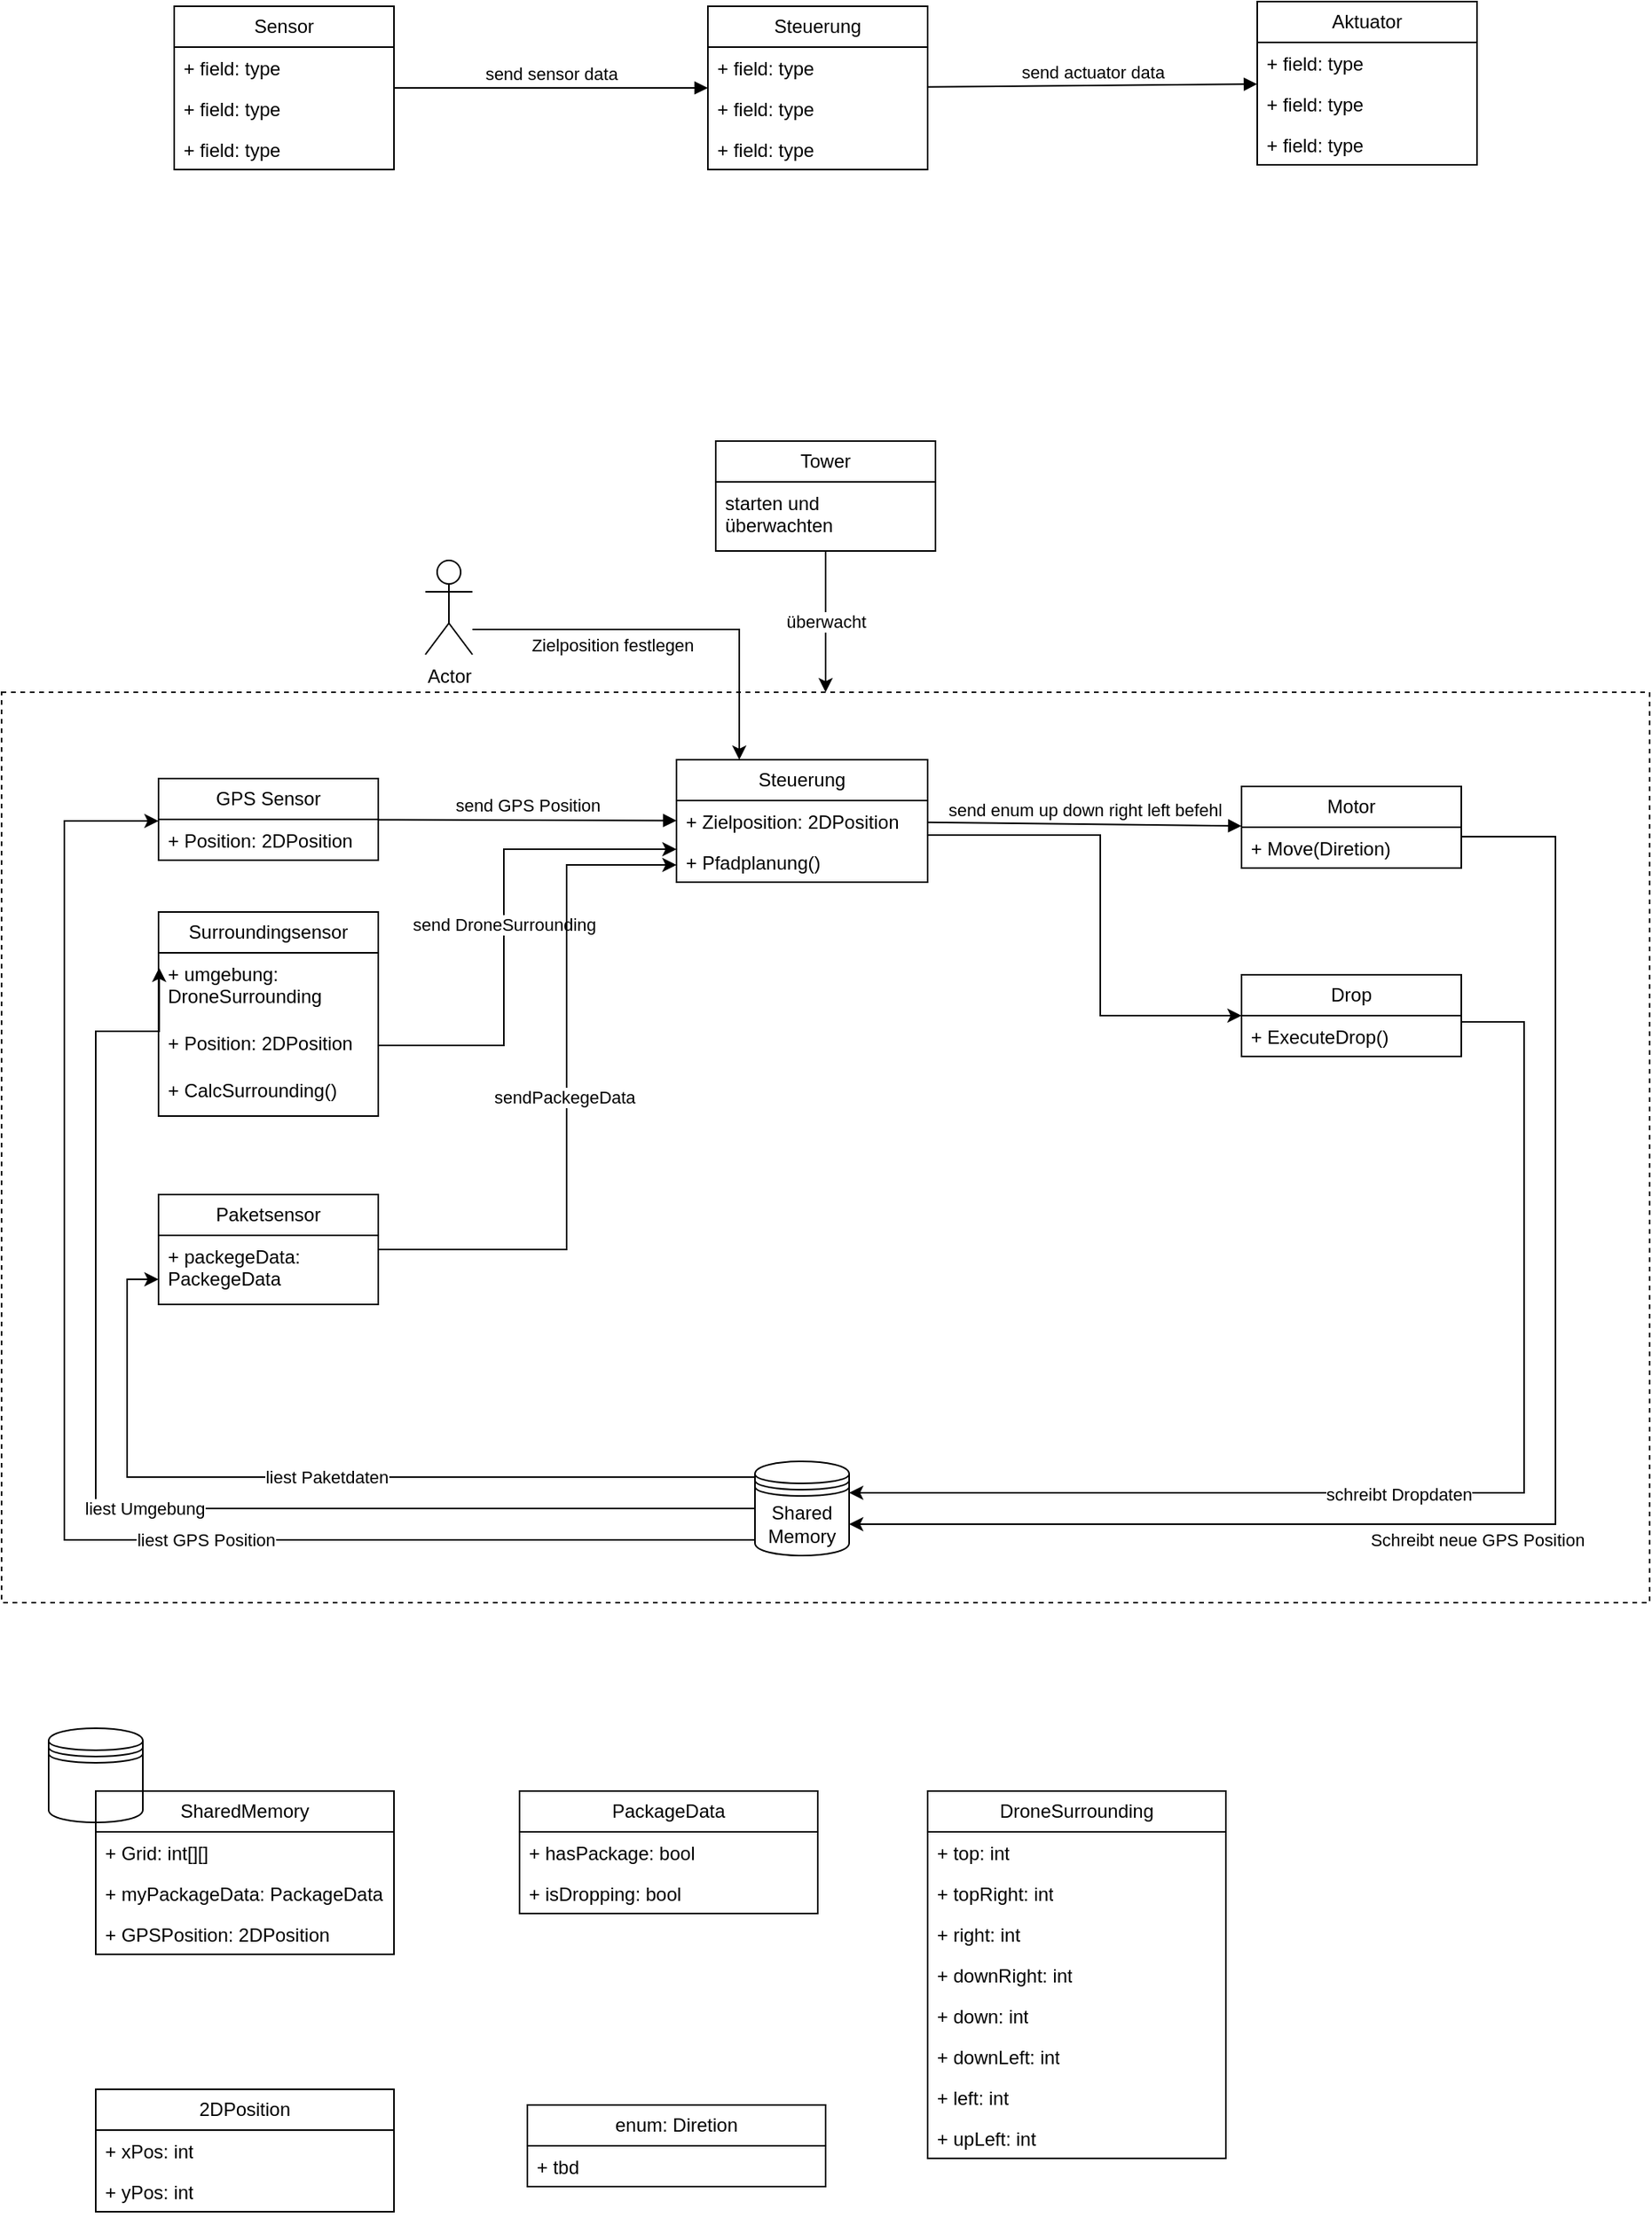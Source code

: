 <mxfile version="22.1.7" type="github">
  <diagram name="Seite-1" id="uK9_VTooxn9uTFpsE9W-">
    <mxGraphModel dx="1164" dy="785" grid="1" gridSize="10" guides="1" tooltips="1" connect="1" arrows="1" fold="1" page="1" pageScale="1" pageWidth="1169" pageHeight="1654" math="0" shadow="0">
      <root>
        <mxCell id="0" />
        <mxCell id="1" parent="0" />
        <mxCell id="3mQXkVAzB7dy_7FPCYIS-32" value="" style="rounded=0;whiteSpace=wrap;html=1;fillColor=none;dashed=1;movable=0;resizable=0;rotatable=0;deletable=0;editable=0;locked=1;connectable=0;" parent="1" vertex="1">
          <mxGeometry x="60" y="560" width="1050" height="580" as="geometry" />
        </mxCell>
        <mxCell id="Iah4EhmPaZAWbCJX25yF-1" value="Sensor" style="swimlane;fontStyle=0;childLayout=stackLayout;horizontal=1;startSize=26;fillColor=none;horizontalStack=0;resizeParent=1;resizeParentMax=0;resizeLast=0;collapsible=1;marginBottom=0;whiteSpace=wrap;html=1;" parent="1" vertex="1">
          <mxGeometry x="170" y="123" width="140" height="104" as="geometry" />
        </mxCell>
        <mxCell id="Iah4EhmPaZAWbCJX25yF-2" value="+ field: type" style="text;strokeColor=none;fillColor=none;align=left;verticalAlign=top;spacingLeft=4;spacingRight=4;overflow=hidden;rotatable=0;points=[[0,0.5],[1,0.5]];portConstraint=eastwest;whiteSpace=wrap;html=1;" parent="Iah4EhmPaZAWbCJX25yF-1" vertex="1">
          <mxGeometry y="26" width="140" height="26" as="geometry" />
        </mxCell>
        <mxCell id="Iah4EhmPaZAWbCJX25yF-3" value="+ field: type" style="text;strokeColor=none;fillColor=none;align=left;verticalAlign=top;spacingLeft=4;spacingRight=4;overflow=hidden;rotatable=0;points=[[0,0.5],[1,0.5]];portConstraint=eastwest;whiteSpace=wrap;html=1;" parent="Iah4EhmPaZAWbCJX25yF-1" vertex="1">
          <mxGeometry y="52" width="140" height="26" as="geometry" />
        </mxCell>
        <mxCell id="Iah4EhmPaZAWbCJX25yF-4" value="+ field: type" style="text;strokeColor=none;fillColor=none;align=left;verticalAlign=top;spacingLeft=4;spacingRight=4;overflow=hidden;rotatable=0;points=[[0,0.5],[1,0.5]];portConstraint=eastwest;whiteSpace=wrap;html=1;" parent="Iah4EhmPaZAWbCJX25yF-1" vertex="1">
          <mxGeometry y="78" width="140" height="26" as="geometry" />
        </mxCell>
        <mxCell id="Iah4EhmPaZAWbCJX25yF-5" value="Steuerung" style="swimlane;fontStyle=0;childLayout=stackLayout;horizontal=1;startSize=26;fillColor=none;horizontalStack=0;resizeParent=1;resizeParentMax=0;resizeLast=0;collapsible=1;marginBottom=0;whiteSpace=wrap;html=1;" parent="1" vertex="1">
          <mxGeometry x="510" y="123" width="140" height="104" as="geometry" />
        </mxCell>
        <mxCell id="Iah4EhmPaZAWbCJX25yF-6" value="+ field: type" style="text;strokeColor=none;fillColor=none;align=left;verticalAlign=top;spacingLeft=4;spacingRight=4;overflow=hidden;rotatable=0;points=[[0,0.5],[1,0.5]];portConstraint=eastwest;whiteSpace=wrap;html=1;" parent="Iah4EhmPaZAWbCJX25yF-5" vertex="1">
          <mxGeometry y="26" width="140" height="26" as="geometry" />
        </mxCell>
        <mxCell id="Iah4EhmPaZAWbCJX25yF-7" value="+ field: type" style="text;strokeColor=none;fillColor=none;align=left;verticalAlign=top;spacingLeft=4;spacingRight=4;overflow=hidden;rotatable=0;points=[[0,0.5],[1,0.5]];portConstraint=eastwest;whiteSpace=wrap;html=1;" parent="Iah4EhmPaZAWbCJX25yF-5" vertex="1">
          <mxGeometry y="52" width="140" height="26" as="geometry" />
        </mxCell>
        <mxCell id="Iah4EhmPaZAWbCJX25yF-8" value="+ field: type" style="text;strokeColor=none;fillColor=none;align=left;verticalAlign=top;spacingLeft=4;spacingRight=4;overflow=hidden;rotatable=0;points=[[0,0.5],[1,0.5]];portConstraint=eastwest;whiteSpace=wrap;html=1;" parent="Iah4EhmPaZAWbCJX25yF-5" vertex="1">
          <mxGeometry y="78" width="140" height="26" as="geometry" />
        </mxCell>
        <mxCell id="Iah4EhmPaZAWbCJX25yF-9" value="Aktuator" style="swimlane;fontStyle=0;childLayout=stackLayout;horizontal=1;startSize=26;fillColor=none;horizontalStack=0;resizeParent=1;resizeParentMax=0;resizeLast=0;collapsible=1;marginBottom=0;whiteSpace=wrap;html=1;" parent="1" vertex="1">
          <mxGeometry x="860" y="120" width="140" height="104" as="geometry" />
        </mxCell>
        <mxCell id="Iah4EhmPaZAWbCJX25yF-10" value="+ field: type" style="text;strokeColor=none;fillColor=none;align=left;verticalAlign=top;spacingLeft=4;spacingRight=4;overflow=hidden;rotatable=0;points=[[0,0.5],[1,0.5]];portConstraint=eastwest;whiteSpace=wrap;html=1;" parent="Iah4EhmPaZAWbCJX25yF-9" vertex="1">
          <mxGeometry y="26" width="140" height="26" as="geometry" />
        </mxCell>
        <mxCell id="Iah4EhmPaZAWbCJX25yF-11" value="+ field: type" style="text;strokeColor=none;fillColor=none;align=left;verticalAlign=top;spacingLeft=4;spacingRight=4;overflow=hidden;rotatable=0;points=[[0,0.5],[1,0.5]];portConstraint=eastwest;whiteSpace=wrap;html=1;" parent="Iah4EhmPaZAWbCJX25yF-9" vertex="1">
          <mxGeometry y="52" width="140" height="26" as="geometry" />
        </mxCell>
        <mxCell id="Iah4EhmPaZAWbCJX25yF-12" value="+ field: type" style="text;strokeColor=none;fillColor=none;align=left;verticalAlign=top;spacingLeft=4;spacingRight=4;overflow=hidden;rotatable=0;points=[[0,0.5],[1,0.5]];portConstraint=eastwest;whiteSpace=wrap;html=1;" parent="Iah4EhmPaZAWbCJX25yF-9" vertex="1">
          <mxGeometry y="78" width="140" height="26" as="geometry" />
        </mxCell>
        <mxCell id="Iah4EhmPaZAWbCJX25yF-13" value="send sensor data" style="html=1;verticalAlign=bottom;endArrow=block;curved=0;rounded=0;" parent="1" source="Iah4EhmPaZAWbCJX25yF-1" target="Iah4EhmPaZAWbCJX25yF-5" edge="1">
          <mxGeometry width="80" relative="1" as="geometry">
            <mxPoint x="360" y="173" as="sourcePoint" />
            <mxPoint x="440" y="173" as="targetPoint" />
          </mxGeometry>
        </mxCell>
        <mxCell id="Iah4EhmPaZAWbCJX25yF-14" value="send actuator data" style="html=1;verticalAlign=bottom;endArrow=block;curved=0;rounded=0;" parent="1" source="Iah4EhmPaZAWbCJX25yF-5" target="Iah4EhmPaZAWbCJX25yF-9" edge="1">
          <mxGeometry width="80" relative="1" as="geometry">
            <mxPoint x="690" y="173" as="sourcePoint" />
            <mxPoint x="810" y="173" as="targetPoint" />
          </mxGeometry>
        </mxCell>
        <mxCell id="3mQXkVAzB7dy_7FPCYIS-1" value="GPS Sensor" style="swimlane;fontStyle=0;childLayout=stackLayout;horizontal=1;startSize=26;fillColor=none;horizontalStack=0;resizeParent=1;resizeParentMax=0;resizeLast=0;collapsible=1;marginBottom=0;whiteSpace=wrap;html=1;" parent="1" vertex="1">
          <mxGeometry x="160" y="615" width="140" height="52" as="geometry" />
        </mxCell>
        <mxCell id="3mQXkVAzB7dy_7FPCYIS-2" value="+ Position: 2DPosition" style="text;strokeColor=none;fillColor=none;align=left;verticalAlign=top;spacingLeft=4;spacingRight=4;overflow=hidden;rotatable=0;points=[[0,0.5],[1,0.5]];portConstraint=eastwest;whiteSpace=wrap;html=1;" parent="3mQXkVAzB7dy_7FPCYIS-1" vertex="1">
          <mxGeometry y="26" width="140" height="26" as="geometry" />
        </mxCell>
        <mxCell id="3mQXkVAzB7dy_7FPCYIS-90" style="edgeStyle=orthogonalEdgeStyle;rounded=0;orthogonalLoop=1;jettySize=auto;html=1;" parent="1" source="3mQXkVAzB7dy_7FPCYIS-5" target="3mQXkVAzB7dy_7FPCYIS-21" edge="1">
          <mxGeometry relative="1" as="geometry">
            <Array as="points">
              <mxPoint x="760" y="651" />
              <mxPoint x="760" y="766" />
            </Array>
          </mxGeometry>
        </mxCell>
        <mxCell id="3mQXkVAzB7dy_7FPCYIS-5" value="Steuerung" style="swimlane;fontStyle=0;childLayout=stackLayout;horizontal=1;startSize=26;fillColor=none;horizontalStack=0;resizeParent=1;resizeParentMax=0;resizeLast=0;collapsible=1;marginBottom=0;whiteSpace=wrap;html=1;" parent="1" vertex="1">
          <mxGeometry x="490" y="603" width="160" height="78" as="geometry" />
        </mxCell>
        <mxCell id="3mQXkVAzB7dy_7FPCYIS-8" value="+ Zielposition: 2DPosition" style="text;strokeColor=none;fillColor=none;align=left;verticalAlign=top;spacingLeft=4;spacingRight=4;overflow=hidden;rotatable=0;points=[[0,0.5],[1,0.5]];portConstraint=eastwest;whiteSpace=wrap;html=1;" parent="3mQXkVAzB7dy_7FPCYIS-5" vertex="1">
          <mxGeometry y="26" width="160" height="26" as="geometry" />
        </mxCell>
        <mxCell id="3mQXkVAzB7dy_7FPCYIS-93" value="+ Pfadplanung()" style="text;strokeColor=none;fillColor=none;align=left;verticalAlign=top;spacingLeft=4;spacingRight=4;overflow=hidden;rotatable=0;points=[[0,0.5],[1,0.5]];portConstraint=eastwest;whiteSpace=wrap;html=1;" parent="3mQXkVAzB7dy_7FPCYIS-5" vertex="1">
          <mxGeometry y="52" width="160" height="26" as="geometry" />
        </mxCell>
        <mxCell id="3mQXkVAzB7dy_7FPCYIS-50" value="Schreibt neue GPS Position" style="edgeStyle=orthogonalEdgeStyle;rounded=0;orthogonalLoop=1;jettySize=auto;html=1;" parent="1" source="3mQXkVAzB7dy_7FPCYIS-9" edge="1">
          <mxGeometry x="0.156" y="10" relative="1" as="geometry">
            <mxPoint x="600" y="1090" as="targetPoint" />
            <Array as="points">
              <mxPoint x="1050" y="652" />
              <mxPoint x="1050" y="1090" />
            </Array>
            <mxPoint as="offset" />
          </mxGeometry>
        </mxCell>
        <mxCell id="3mQXkVAzB7dy_7FPCYIS-9" value="Motor" style="swimlane;fontStyle=0;childLayout=stackLayout;horizontal=1;startSize=26;fillColor=none;horizontalStack=0;resizeParent=1;resizeParentMax=0;resizeLast=0;collapsible=1;marginBottom=0;whiteSpace=wrap;html=1;" parent="1" vertex="1">
          <mxGeometry x="850" y="620" width="140" height="52" as="geometry" />
        </mxCell>
        <mxCell id="3mQXkVAzB7dy_7FPCYIS-10" value="+ Move(Diretion)" style="text;strokeColor=none;fillColor=none;align=left;verticalAlign=top;spacingLeft=4;spacingRight=4;overflow=hidden;rotatable=0;points=[[0,0.5],[1,0.5]];portConstraint=eastwest;whiteSpace=wrap;html=1;" parent="3mQXkVAzB7dy_7FPCYIS-9" vertex="1">
          <mxGeometry y="26" width="140" height="26" as="geometry" />
        </mxCell>
        <mxCell id="3mQXkVAzB7dy_7FPCYIS-13" value="send GPS Position" style="html=1;verticalAlign=bottom;endArrow=block;curved=0;rounded=0;" parent="1" source="3mQXkVAzB7dy_7FPCYIS-1" target="3mQXkVAzB7dy_7FPCYIS-5" edge="1">
          <mxGeometry width="80" relative="1" as="geometry">
            <mxPoint x="350" y="653" as="sourcePoint" />
            <mxPoint x="430" y="653" as="targetPoint" />
          </mxGeometry>
        </mxCell>
        <mxCell id="3mQXkVAzB7dy_7FPCYIS-14" value="send enum up down right left befehl" style="html=1;verticalAlign=bottom;endArrow=block;curved=0;rounded=0;" parent="1" source="3mQXkVAzB7dy_7FPCYIS-5" target="3mQXkVAzB7dy_7FPCYIS-9" edge="1">
          <mxGeometry width="80" relative="1" as="geometry">
            <mxPoint x="680" y="653" as="sourcePoint" />
            <mxPoint x="800" y="653" as="targetPoint" />
          </mxGeometry>
        </mxCell>
        <mxCell id="3mQXkVAzB7dy_7FPCYIS-85" value="send&amp;nbsp;DroneSurrounding" style="edgeStyle=orthogonalEdgeStyle;rounded=0;orthogonalLoop=1;jettySize=auto;html=1;" parent="1" edge="1">
          <mxGeometry relative="1" as="geometry">
            <mxPoint x="490" y="660" as="targetPoint" />
            <mxPoint x="300" y="785.034" as="sourcePoint" />
            <Array as="points">
              <mxPoint x="380" y="785" />
              <mxPoint x="380" y="660" />
            </Array>
          </mxGeometry>
        </mxCell>
        <mxCell id="3mQXkVAzB7dy_7FPCYIS-16" value="Surroundingsensor" style="swimlane;fontStyle=0;childLayout=stackLayout;horizontal=1;startSize=26;fillColor=none;horizontalStack=0;resizeParent=1;resizeParentMax=0;resizeLast=0;collapsible=1;marginBottom=0;whiteSpace=wrap;html=1;" parent="1" vertex="1">
          <mxGeometry x="160" y="700" width="140" height="130" as="geometry" />
        </mxCell>
        <mxCell id="3mQXkVAzB7dy_7FPCYIS-17" value="+ umgebung: DroneSurrounding" style="text;strokeColor=none;fillColor=none;align=left;verticalAlign=top;spacingLeft=4;spacingRight=4;overflow=hidden;rotatable=0;points=[[0,0.5],[1,0.5]];portConstraint=eastwest;whiteSpace=wrap;html=1;" parent="3mQXkVAzB7dy_7FPCYIS-16" vertex="1">
          <mxGeometry y="26" width="140" height="44" as="geometry" />
        </mxCell>
        <mxCell id="3mQXkVAzB7dy_7FPCYIS-95" value="+ Position: 2DPosition" style="text;strokeColor=none;fillColor=none;align=left;verticalAlign=top;spacingLeft=4;spacingRight=4;overflow=hidden;rotatable=0;points=[[0,0.5],[1,0.5]];portConstraint=eastwest;whiteSpace=wrap;html=1;" parent="3mQXkVAzB7dy_7FPCYIS-16" vertex="1">
          <mxGeometry y="70" width="140" height="30" as="geometry" />
        </mxCell>
        <mxCell id="3mQXkVAzB7dy_7FPCYIS-94" value="+ CalcSurrounding()" style="text;strokeColor=none;fillColor=none;align=left;verticalAlign=top;spacingLeft=4;spacingRight=4;overflow=hidden;rotatable=0;points=[[0,0.5],[1,0.5]];portConstraint=eastwest;whiteSpace=wrap;html=1;" parent="3mQXkVAzB7dy_7FPCYIS-16" vertex="1">
          <mxGeometry y="100" width="140" height="30" as="geometry" />
        </mxCell>
        <mxCell id="3mQXkVAzB7dy_7FPCYIS-21" value="Drop" style="swimlane;fontStyle=0;childLayout=stackLayout;horizontal=1;startSize=26;fillColor=none;horizontalStack=0;resizeParent=1;resizeParentMax=0;resizeLast=0;collapsible=1;marginBottom=0;whiteSpace=wrap;html=1;" parent="1" vertex="1">
          <mxGeometry x="850" y="740" width="140" height="52" as="geometry" />
        </mxCell>
        <mxCell id="3mQXkVAzB7dy_7FPCYIS-22" value="+ ExecuteDrop()" style="text;strokeColor=none;fillColor=none;align=left;verticalAlign=top;spacingLeft=4;spacingRight=4;overflow=hidden;rotatable=0;points=[[0,0.5],[1,0.5]];portConstraint=eastwest;whiteSpace=wrap;html=1;" parent="3mQXkVAzB7dy_7FPCYIS-21" vertex="1">
          <mxGeometry y="26" width="140" height="26" as="geometry" />
        </mxCell>
        <mxCell id="3mQXkVAzB7dy_7FPCYIS-35" value="überwacht" style="edgeStyle=orthogonalEdgeStyle;rounded=0;orthogonalLoop=1;jettySize=auto;html=1;" parent="1" source="3mQXkVAzB7dy_7FPCYIS-28" target="3mQXkVAzB7dy_7FPCYIS-32" edge="1">
          <mxGeometry relative="1" as="geometry" />
        </mxCell>
        <mxCell id="3mQXkVAzB7dy_7FPCYIS-28" value="Tower" style="swimlane;fontStyle=0;childLayout=stackLayout;horizontal=1;startSize=26;fillColor=none;horizontalStack=0;resizeParent=1;resizeParentMax=0;resizeLast=0;collapsible=1;marginBottom=0;whiteSpace=wrap;html=1;" parent="1" vertex="1">
          <mxGeometry x="515" y="400" width="140" height="70" as="geometry" />
        </mxCell>
        <mxCell id="3mQXkVAzB7dy_7FPCYIS-29" value="starten und überwachten" style="text;strokeColor=none;fillColor=none;align=left;verticalAlign=top;spacingLeft=4;spacingRight=4;overflow=hidden;rotatable=0;points=[[0,0.5],[1,0.5]];portConstraint=eastwest;whiteSpace=wrap;html=1;" parent="3mQXkVAzB7dy_7FPCYIS-28" vertex="1">
          <mxGeometry y="26" width="140" height="44" as="geometry" />
        </mxCell>
        <mxCell id="3mQXkVAzB7dy_7FPCYIS-36" value="Actor" style="shape=umlActor;verticalLabelPosition=bottom;verticalAlign=top;html=1;outlineConnect=0;" parent="1" vertex="1">
          <mxGeometry x="330" y="476" width="30" height="60" as="geometry" />
        </mxCell>
        <mxCell id="3mQXkVAzB7dy_7FPCYIS-41" value="Zielposition festlegen" style="edgeStyle=orthogonalEdgeStyle;rounded=0;orthogonalLoop=1;jettySize=auto;html=1;entryX=0.25;entryY=0;entryDx=0;entryDy=0;" parent="1" source="3mQXkVAzB7dy_7FPCYIS-36" target="3mQXkVAzB7dy_7FPCYIS-5" edge="1">
          <mxGeometry x="-0.302" y="-10" relative="1" as="geometry">
            <Array as="points">
              <mxPoint x="395" y="520" />
              <mxPoint x="535" y="520" />
            </Array>
            <mxPoint as="offset" />
          </mxGeometry>
        </mxCell>
        <mxCell id="3mQXkVAzB7dy_7FPCYIS-92" value="sendPackegeData&amp;nbsp;" style="edgeStyle=orthogonalEdgeStyle;rounded=0;orthogonalLoop=1;jettySize=auto;html=1;" parent="1" source="3mQXkVAzB7dy_7FPCYIS-44" target="3mQXkVAzB7dy_7FPCYIS-5" edge="1">
          <mxGeometry relative="1" as="geometry">
            <Array as="points">
              <mxPoint x="420" y="915" />
              <mxPoint x="420" y="670" />
            </Array>
          </mxGeometry>
        </mxCell>
        <mxCell id="3mQXkVAzB7dy_7FPCYIS-44" value="Paketsensor" style="swimlane;fontStyle=0;childLayout=stackLayout;horizontal=1;startSize=26;fillColor=none;horizontalStack=0;resizeParent=1;resizeParentMax=0;resizeLast=0;collapsible=1;marginBottom=0;whiteSpace=wrap;html=1;" parent="1" vertex="1">
          <mxGeometry x="160" y="880" width="140" height="70" as="geometry" />
        </mxCell>
        <mxCell id="3mQXkVAzB7dy_7FPCYIS-45" value="+ packegeData: PackegeData" style="text;strokeColor=none;fillColor=none;align=left;verticalAlign=top;spacingLeft=4;spacingRight=4;overflow=hidden;rotatable=0;points=[[0,0.5],[1,0.5]];portConstraint=eastwest;whiteSpace=wrap;html=1;" parent="3mQXkVAzB7dy_7FPCYIS-44" vertex="1">
          <mxGeometry y="26" width="140" height="44" as="geometry" />
        </mxCell>
        <mxCell id="3mQXkVAzB7dy_7FPCYIS-66" value="liest GPS Position" style="edgeStyle=orthogonalEdgeStyle;rounded=0;orthogonalLoop=1;jettySize=auto;html=1;" parent="1" source="3mQXkVAzB7dy_7FPCYIS-49" target="3mQXkVAzB7dy_7FPCYIS-1" edge="1">
          <mxGeometry x="-0.269" relative="1" as="geometry">
            <Array as="points">
              <mxPoint x="100" y="1100" />
              <mxPoint x="100" y="642" />
            </Array>
            <mxPoint as="offset" />
          </mxGeometry>
        </mxCell>
        <mxCell id="3mQXkVAzB7dy_7FPCYIS-49" value="Shared&lt;br&gt;Memory" style="shape=datastore;whiteSpace=wrap;html=1;" parent="1" vertex="1">
          <mxGeometry x="540" y="1050" width="60" height="60" as="geometry" />
        </mxCell>
        <mxCell id="3mQXkVAzB7dy_7FPCYIS-51" value="schreibt Dropdaten" style="edgeStyle=orthogonalEdgeStyle;rounded=0;orthogonalLoop=1;jettySize=auto;html=1;entryX=1;entryY=0.5;entryDx=0;entryDy=0;" parent="1" edge="1">
          <mxGeometry x="0.089" y="1" relative="1" as="geometry">
            <mxPoint x="600" y="1070.97" as="targetPoint" />
            <mxPoint x="990" y="770.004" as="sourcePoint" />
            <Array as="points">
              <mxPoint x="1030" y="770" />
              <mxPoint x="1030" y="1070" />
              <mxPoint x="600" y="1070" />
            </Array>
            <mxPoint as="offset" />
          </mxGeometry>
        </mxCell>
        <mxCell id="3mQXkVAzB7dy_7FPCYIS-53" value="" style="shape=datastore;whiteSpace=wrap;html=1;" parent="1" vertex="1">
          <mxGeometry x="90" y="1220" width="60" height="60" as="geometry" />
        </mxCell>
        <mxCell id="3mQXkVAzB7dy_7FPCYIS-56" value="SharedMemory" style="swimlane;fontStyle=0;childLayout=stackLayout;horizontal=1;startSize=26;fillColor=none;horizontalStack=0;resizeParent=1;resizeParentMax=0;resizeLast=0;collapsible=1;marginBottom=0;whiteSpace=wrap;html=1;" parent="1" vertex="1">
          <mxGeometry x="120" y="1260" width="190" height="104" as="geometry" />
        </mxCell>
        <mxCell id="3mQXkVAzB7dy_7FPCYIS-57" value="+ Grid: int[][]" style="text;strokeColor=none;fillColor=none;align=left;verticalAlign=top;spacingLeft=4;spacingRight=4;overflow=hidden;rotatable=0;points=[[0,0.5],[1,0.5]];portConstraint=eastwest;whiteSpace=wrap;html=1;" parent="3mQXkVAzB7dy_7FPCYIS-56" vertex="1">
          <mxGeometry y="26" width="190" height="26" as="geometry" />
        </mxCell>
        <mxCell id="3mQXkVAzB7dy_7FPCYIS-58" value="+ myPackageData:&amp;nbsp;PackageData" style="text;strokeColor=none;fillColor=none;align=left;verticalAlign=top;spacingLeft=4;spacingRight=4;overflow=hidden;rotatable=0;points=[[0,0.5],[1,0.5]];portConstraint=eastwest;whiteSpace=wrap;html=1;" parent="3mQXkVAzB7dy_7FPCYIS-56" vertex="1">
          <mxGeometry y="52" width="190" height="26" as="geometry" />
        </mxCell>
        <mxCell id="3mQXkVAzB7dy_7FPCYIS-60" value="+ GPSPosition: 2DPosition" style="text;strokeColor=none;fillColor=none;align=left;verticalAlign=top;spacingLeft=4;spacingRight=4;overflow=hidden;rotatable=0;points=[[0,0.5],[1,0.5]];portConstraint=eastwest;whiteSpace=wrap;html=1;" parent="3mQXkVAzB7dy_7FPCYIS-56" vertex="1">
          <mxGeometry y="78" width="190" height="26" as="geometry" />
        </mxCell>
        <mxCell id="3mQXkVAzB7dy_7FPCYIS-61" value="2DPosition" style="swimlane;fontStyle=0;childLayout=stackLayout;horizontal=1;startSize=26;fillColor=none;horizontalStack=0;resizeParent=1;resizeParentMax=0;resizeLast=0;collapsible=1;marginBottom=0;whiteSpace=wrap;html=1;" parent="1" vertex="1">
          <mxGeometry x="120" y="1450" width="190" height="78" as="geometry" />
        </mxCell>
        <mxCell id="3mQXkVAzB7dy_7FPCYIS-62" value="+ xPos: int" style="text;strokeColor=none;fillColor=none;align=left;verticalAlign=top;spacingLeft=4;spacingRight=4;overflow=hidden;rotatable=0;points=[[0,0.5],[1,0.5]];portConstraint=eastwest;whiteSpace=wrap;html=1;" parent="3mQXkVAzB7dy_7FPCYIS-61" vertex="1">
          <mxGeometry y="26" width="190" height="26" as="geometry" />
        </mxCell>
        <mxCell id="3mQXkVAzB7dy_7FPCYIS-63" value="+ yPos: int" style="text;strokeColor=none;fillColor=none;align=left;verticalAlign=top;spacingLeft=4;spacingRight=4;overflow=hidden;rotatable=0;points=[[0,0.5],[1,0.5]];portConstraint=eastwest;whiteSpace=wrap;html=1;" parent="3mQXkVAzB7dy_7FPCYIS-61" vertex="1">
          <mxGeometry y="52" width="190" height="26" as="geometry" />
        </mxCell>
        <mxCell id="3mQXkVAzB7dy_7FPCYIS-68" value="liest Umgebung" style="edgeStyle=orthogonalEdgeStyle;rounded=0;orthogonalLoop=1;jettySize=auto;html=1;entryX=-0.002;entryY=0.295;entryDx=0;entryDy=0;entryPerimeter=0;" parent="1" source="3mQXkVAzB7dy_7FPCYIS-49" edge="1">
          <mxGeometry relative="1" as="geometry">
            <Array as="points">
              <mxPoint x="120" y="1080" />
              <mxPoint x="120" y="800" />
            </Array>
          </mxGeometry>
        </mxCell>
        <mxCell id="3mQXkVAzB7dy_7FPCYIS-69" value="liest Paketdaten" style="edgeStyle=orthogonalEdgeStyle;rounded=0;orthogonalLoop=1;jettySize=auto;html=1;" parent="1" source="3mQXkVAzB7dy_7FPCYIS-49" target="3mQXkVAzB7dy_7FPCYIS-44" edge="1">
          <mxGeometry relative="1" as="geometry">
            <Array as="points">
              <mxPoint x="140" y="1060" />
              <mxPoint x="140" y="934" />
            </Array>
          </mxGeometry>
        </mxCell>
        <mxCell id="3mQXkVAzB7dy_7FPCYIS-70" value="DroneSurrounding" style="swimlane;fontStyle=0;childLayout=stackLayout;horizontal=1;startSize=26;fillColor=none;horizontalStack=0;resizeParent=1;resizeParentMax=0;resizeLast=0;collapsible=1;marginBottom=0;whiteSpace=wrap;html=1;" parent="1" vertex="1">
          <mxGeometry x="650" y="1260" width="190" height="234" as="geometry" />
        </mxCell>
        <mxCell id="3mQXkVAzB7dy_7FPCYIS-71" value="+ top: int" style="text;strokeColor=none;fillColor=none;align=left;verticalAlign=top;spacingLeft=4;spacingRight=4;overflow=hidden;rotatable=0;points=[[0,0.5],[1,0.5]];portConstraint=eastwest;whiteSpace=wrap;html=1;" parent="3mQXkVAzB7dy_7FPCYIS-70" vertex="1">
          <mxGeometry y="26" width="190" height="26" as="geometry" />
        </mxCell>
        <mxCell id="3mQXkVAzB7dy_7FPCYIS-72" value="+ topRight: int" style="text;strokeColor=none;fillColor=none;align=left;verticalAlign=top;spacingLeft=4;spacingRight=4;overflow=hidden;rotatable=0;points=[[0,0.5],[1,0.5]];portConstraint=eastwest;whiteSpace=wrap;html=1;" parent="3mQXkVAzB7dy_7FPCYIS-70" vertex="1">
          <mxGeometry y="52" width="190" height="26" as="geometry" />
        </mxCell>
        <mxCell id="3mQXkVAzB7dy_7FPCYIS-77" value="+ right: int" style="text;strokeColor=none;fillColor=none;align=left;verticalAlign=top;spacingLeft=4;spacingRight=4;overflow=hidden;rotatable=0;points=[[0,0.5],[1,0.5]];portConstraint=eastwest;whiteSpace=wrap;html=1;" parent="3mQXkVAzB7dy_7FPCYIS-70" vertex="1">
          <mxGeometry y="78" width="190" height="26" as="geometry" />
        </mxCell>
        <mxCell id="3mQXkVAzB7dy_7FPCYIS-78" value="+ downRight: int" style="text;strokeColor=none;fillColor=none;align=left;verticalAlign=top;spacingLeft=4;spacingRight=4;overflow=hidden;rotatable=0;points=[[0,0.5],[1,0.5]];portConstraint=eastwest;whiteSpace=wrap;html=1;" parent="3mQXkVAzB7dy_7FPCYIS-70" vertex="1">
          <mxGeometry y="104" width="190" height="26" as="geometry" />
        </mxCell>
        <mxCell id="3mQXkVAzB7dy_7FPCYIS-76" value="+ down: int" style="text;strokeColor=none;fillColor=none;align=left;verticalAlign=top;spacingLeft=4;spacingRight=4;overflow=hidden;rotatable=0;points=[[0,0.5],[1,0.5]];portConstraint=eastwest;whiteSpace=wrap;html=1;" parent="3mQXkVAzB7dy_7FPCYIS-70" vertex="1">
          <mxGeometry y="130" width="190" height="26" as="geometry" />
        </mxCell>
        <mxCell id="3mQXkVAzB7dy_7FPCYIS-75" value="+ downLeft: int" style="text;strokeColor=none;fillColor=none;align=left;verticalAlign=top;spacingLeft=4;spacingRight=4;overflow=hidden;rotatable=0;points=[[0,0.5],[1,0.5]];portConstraint=eastwest;whiteSpace=wrap;html=1;" parent="3mQXkVAzB7dy_7FPCYIS-70" vertex="1">
          <mxGeometry y="156" width="190" height="26" as="geometry" />
        </mxCell>
        <mxCell id="3mQXkVAzB7dy_7FPCYIS-74" value="+ left: int" style="text;strokeColor=none;fillColor=none;align=left;verticalAlign=top;spacingLeft=4;spacingRight=4;overflow=hidden;rotatable=0;points=[[0,0.5],[1,0.5]];portConstraint=eastwest;whiteSpace=wrap;html=1;" parent="3mQXkVAzB7dy_7FPCYIS-70" vertex="1">
          <mxGeometry y="182" width="190" height="26" as="geometry" />
        </mxCell>
        <mxCell id="3mQXkVAzB7dy_7FPCYIS-73" value="+ upLeft: int" style="text;strokeColor=none;fillColor=none;align=left;verticalAlign=top;spacingLeft=4;spacingRight=4;overflow=hidden;rotatable=0;points=[[0,0.5],[1,0.5]];portConstraint=eastwest;whiteSpace=wrap;html=1;" parent="3mQXkVAzB7dy_7FPCYIS-70" vertex="1">
          <mxGeometry y="208" width="190" height="26" as="geometry" />
        </mxCell>
        <mxCell id="3mQXkVAzB7dy_7FPCYIS-79" value="PackageData" style="swimlane;fontStyle=0;childLayout=stackLayout;horizontal=1;startSize=26;fillColor=none;horizontalStack=0;resizeParent=1;resizeParentMax=0;resizeLast=0;collapsible=1;marginBottom=0;whiteSpace=wrap;html=1;" parent="1" vertex="1">
          <mxGeometry x="390" y="1260" width="190" height="78" as="geometry" />
        </mxCell>
        <mxCell id="3mQXkVAzB7dy_7FPCYIS-81" value="+ hasPackage: bool" style="text;strokeColor=none;fillColor=none;align=left;verticalAlign=top;spacingLeft=4;spacingRight=4;overflow=hidden;rotatable=0;points=[[0,0.5],[1,0.5]];portConstraint=eastwest;whiteSpace=wrap;html=1;" parent="3mQXkVAzB7dy_7FPCYIS-79" vertex="1">
          <mxGeometry y="26" width="190" height="26" as="geometry" />
        </mxCell>
        <mxCell id="3mQXkVAzB7dy_7FPCYIS-82" value="+ isDropping: bool" style="text;strokeColor=none;fillColor=none;align=left;verticalAlign=top;spacingLeft=4;spacingRight=4;overflow=hidden;rotatable=0;points=[[0,0.5],[1,0.5]];portConstraint=eastwest;whiteSpace=wrap;html=1;" parent="3mQXkVAzB7dy_7FPCYIS-79" vertex="1">
          <mxGeometry y="52" width="190" height="26" as="geometry" />
        </mxCell>
        <mxCell id="3mQXkVAzB7dy_7FPCYIS-84" value="liest Umgebung" style="edgeStyle=orthogonalEdgeStyle;rounded=0;orthogonalLoop=1;jettySize=auto;html=1;entryX=0.003;entryY=0.217;entryDx=0;entryDy=0;entryPerimeter=0;" parent="1" source="3mQXkVAzB7dy_7FPCYIS-49" target="3mQXkVAzB7dy_7FPCYIS-17" edge="1">
          <mxGeometry x="-0.033" relative="1" as="geometry">
            <Array as="points">
              <mxPoint x="120" y="1080" />
              <mxPoint x="120" y="776" />
            </Array>
            <mxPoint as="offset" />
          </mxGeometry>
        </mxCell>
        <mxCell id="3mQXkVAzB7dy_7FPCYIS-86" value="enum: Diretion" style="swimlane;fontStyle=0;childLayout=stackLayout;horizontal=1;startSize=26;fillColor=none;horizontalStack=0;resizeParent=1;resizeParentMax=0;resizeLast=0;collapsible=1;marginBottom=0;whiteSpace=wrap;html=1;" parent="1" vertex="1">
          <mxGeometry x="395" y="1460" width="190" height="52" as="geometry" />
        </mxCell>
        <mxCell id="3mQXkVAzB7dy_7FPCYIS-88" value="+ tbd" style="text;strokeColor=none;fillColor=none;align=left;verticalAlign=top;spacingLeft=4;spacingRight=4;overflow=hidden;rotatable=0;points=[[0,0.5],[1,0.5]];portConstraint=eastwest;whiteSpace=wrap;html=1;" parent="3mQXkVAzB7dy_7FPCYIS-86" vertex="1">
          <mxGeometry y="26" width="190" height="26" as="geometry" />
        </mxCell>
      </root>
    </mxGraphModel>
  </diagram>
</mxfile>
